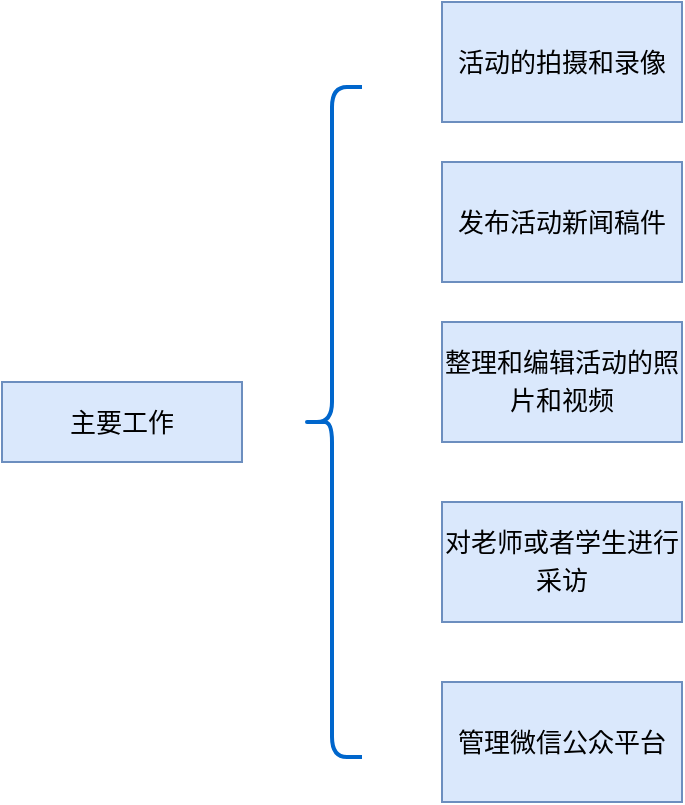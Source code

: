 <mxfile version="15.2.1" type="github">
  <diagram id="gWVW7U4BlOD7X6rQREPC" name="Page-1">
    <mxGraphModel dx="782" dy="402" grid="1" gridSize="10" guides="1" tooltips="1" connect="1" arrows="1" fold="1" page="1" pageScale="1" pageWidth="827" pageHeight="1169" math="0" shadow="0">
      <root>
        <mxCell id="0" />
        <mxCell id="1" parent="0" />
        <mxCell id="68nxVT-4JDCDdprIg50F-1" value="&lt;font style=&quot;font-size: 13px&quot;&gt;主要工作&lt;/font&gt;" style="whiteSpace=wrap;html=1;fillColor=#dae8fc;strokeColor=#6c8ebf;" vertex="1" parent="1">
          <mxGeometry x="60" y="300" width="120" height="40" as="geometry" />
        </mxCell>
        <mxCell id="68nxVT-4JDCDdprIg50F-4" value="&lt;font style=&quot;font-size: 13px ; line-height: 140%&quot;&gt;对老师或者学生进行采访&lt;/font&gt;" style="whiteSpace=wrap;html=1;fillColor=#dae8fc;strokeColor=#6c8ebf;" vertex="1" parent="1">
          <mxGeometry x="280" y="360" width="120" height="60" as="geometry" />
        </mxCell>
        <mxCell id="68nxVT-4JDCDdprIg50F-7" value="&lt;font style=&quot;font-size: 13px&quot;&gt;活动的拍摄和录像&lt;/font&gt;" style="whiteSpace=wrap;html=1;fillColor=#dae8fc;strokeColor=#6c8ebf;" vertex="1" parent="1">
          <mxGeometry x="280" y="110" width="120" height="60" as="geometry" />
        </mxCell>
        <mxCell id="68nxVT-4JDCDdprIg50F-8" value="&lt;font style=&quot;font-size: 13px&quot;&gt;发布活动新闻稿件&lt;/font&gt;" style="whiteSpace=wrap;html=1;fillColor=#dae8fc;strokeColor=#6c8ebf;" vertex="1" parent="1">
          <mxGeometry x="280" y="190" width="120" height="60" as="geometry" />
        </mxCell>
        <mxCell id="68nxVT-4JDCDdprIg50F-9" value="&lt;font style=&quot;font-size: 13px ; line-height: 140%&quot;&gt;整理和编辑活动的照片和视频&lt;/font&gt;" style="whiteSpace=wrap;html=1;fillColor=#dae8fc;strokeColor=#6c8ebf;" vertex="1" parent="1">
          <mxGeometry x="280" y="270" width="120" height="60" as="geometry" />
        </mxCell>
        <mxCell id="68nxVT-4JDCDdprIg50F-10" value="&lt;font style=&quot;font-size: 13px&quot;&gt;管理微信公众平台&lt;/font&gt;" style="whiteSpace=wrap;html=1;fillColor=#dae8fc;strokeColor=#6c8ebf;" vertex="1" parent="1">
          <mxGeometry x="280" y="450" width="120" height="60" as="geometry" />
        </mxCell>
        <mxCell id="68nxVT-4JDCDdprIg50F-11" value="" style="shape=curlyBracket;whiteSpace=wrap;html=1;rounded=1;sketch=0;strokeColor=#0066CC;strokeWidth=2;" vertex="1" parent="1">
          <mxGeometry x="210" y="152.5" width="30" height="335" as="geometry" />
        </mxCell>
      </root>
    </mxGraphModel>
  </diagram>
</mxfile>
